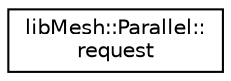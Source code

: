 digraph "Graphical Class Hierarchy"
{
  edge [fontname="Helvetica",fontsize="10",labelfontname="Helvetica",labelfontsize="10"];
  node [fontname="Helvetica",fontsize="10",shape=record];
  rankdir="LR";
  Node1 [label="libMesh::Parallel::\lrequest",height=0.2,width=0.4,color="black", fillcolor="white", style="filled",URL="$structlibMesh_1_1Parallel_1_1request.html"];
}
